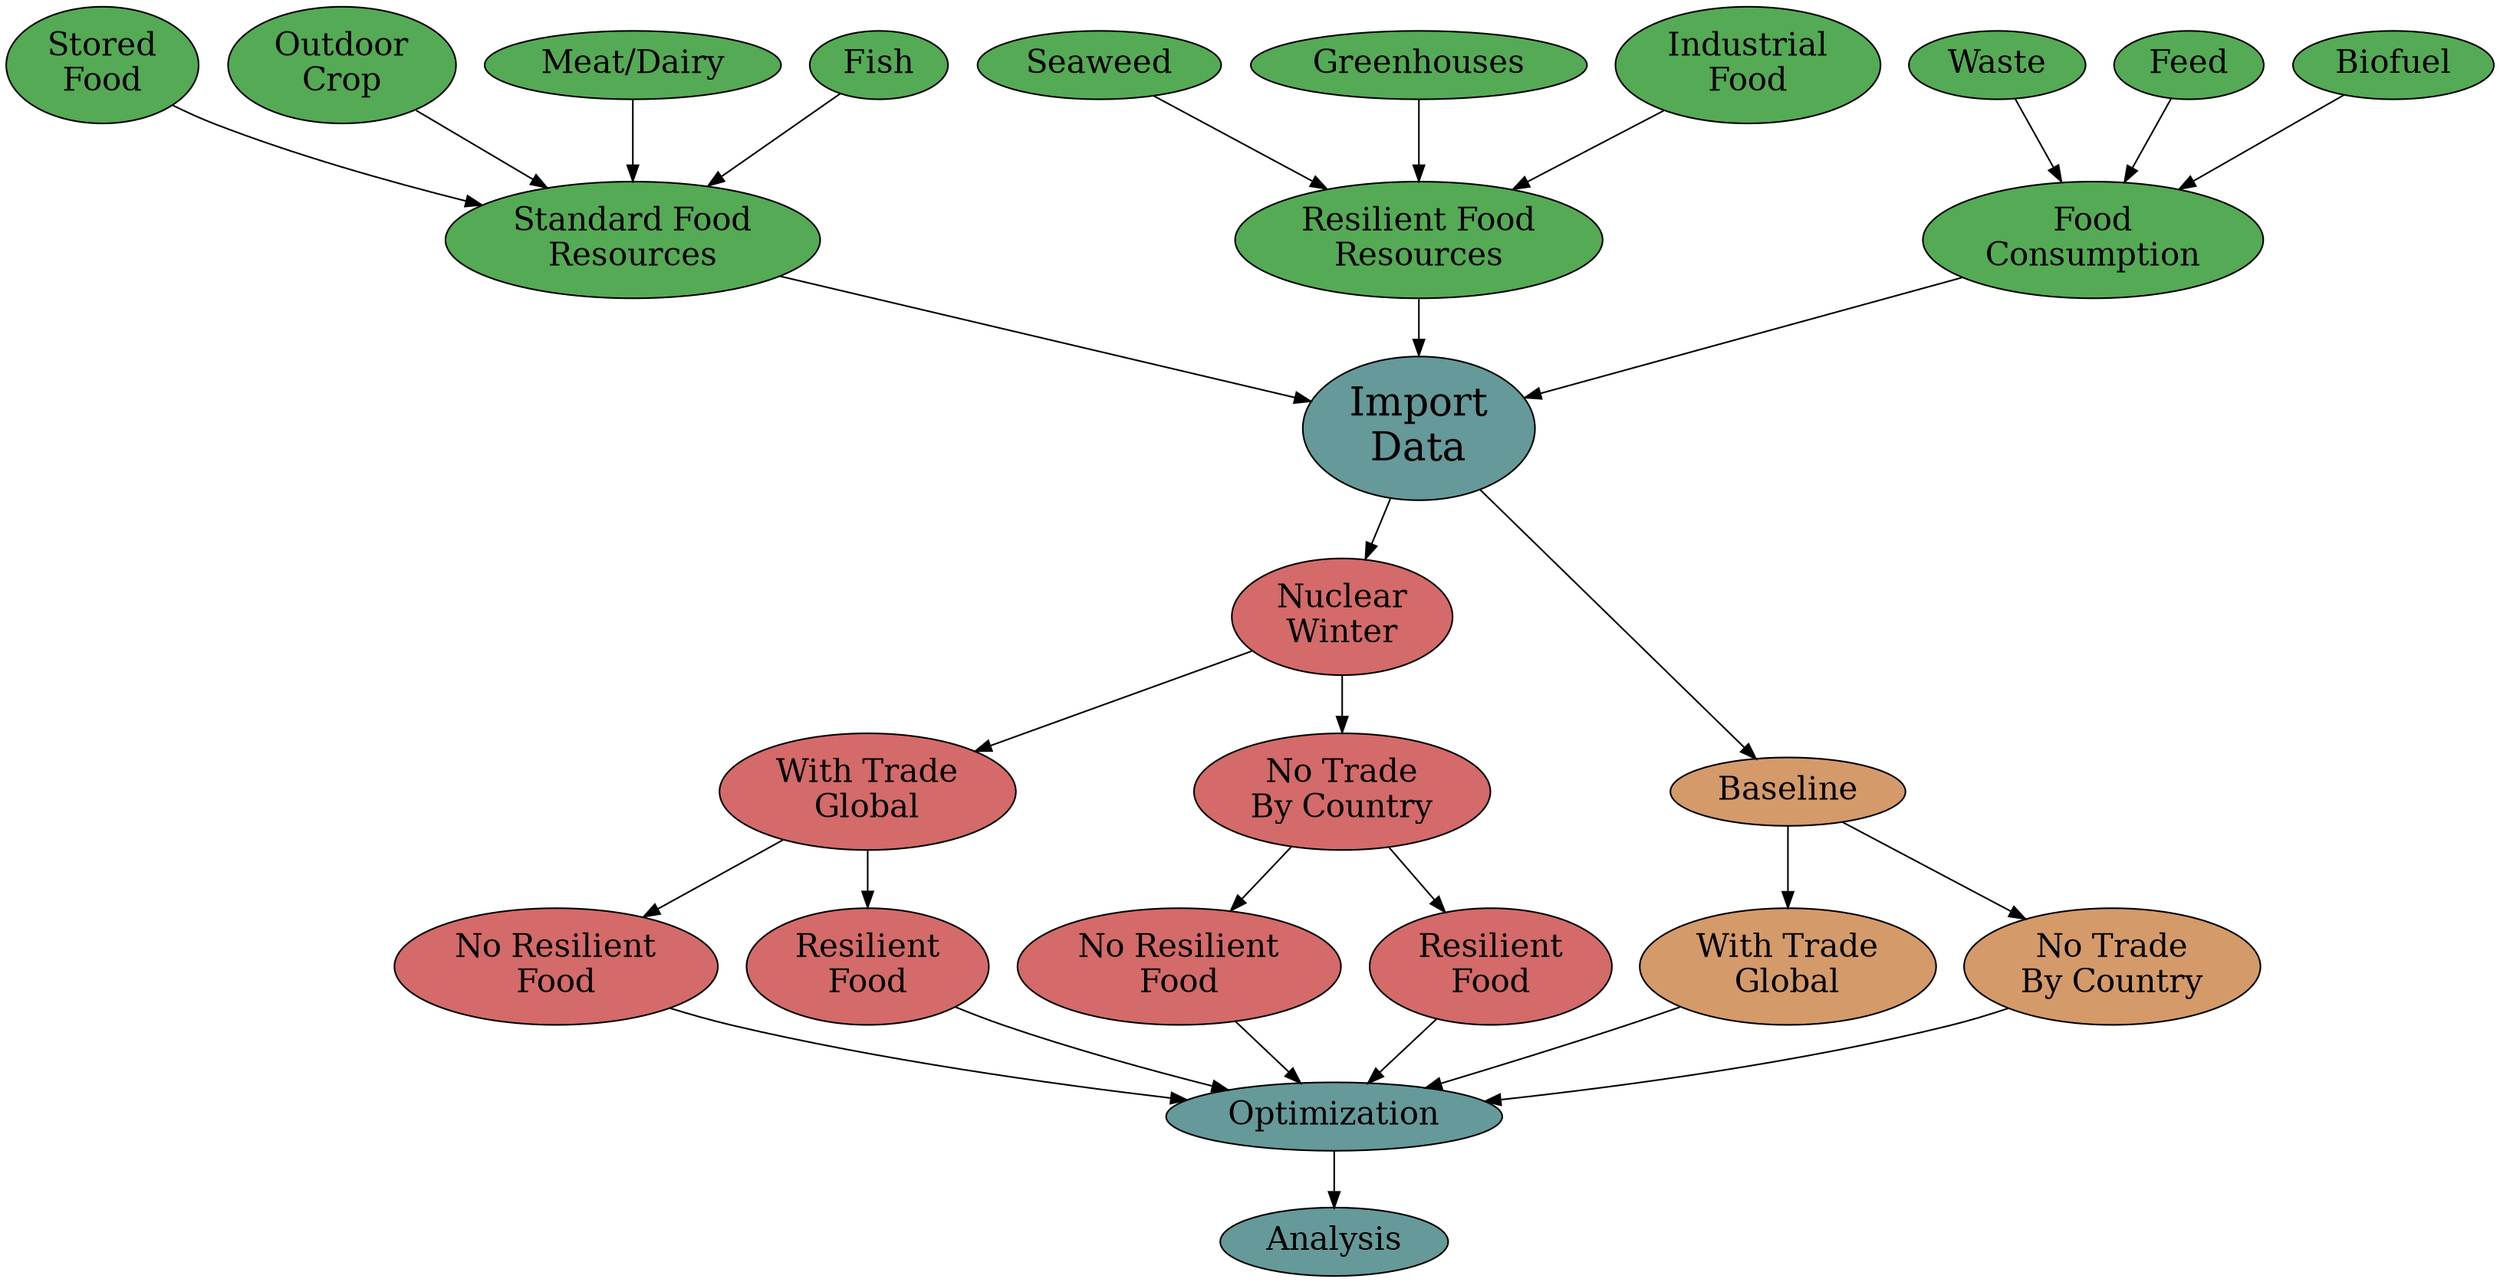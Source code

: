 digraph ModelOverview{
    // Food Consumption during normal times
    norm_consumption [label="Food\nConsumption", fontsize=20, style="filled",fillcolor="#55AA55"];
    Waste[style="filled", fillcolor="#55AA55",fontsize=20]
    Waste -> norm_consumption;
    Feed[style="filled", fillcolor="#55AA55",fontsize=20]
    Feed -> norm_consumption;
    Biofuel[style="filled", fillcolor="#55AA55", fontsize=20]
    Biofuel -> norm_consumption;

    // Food Ressources during Standard Times
    std_resources [label="Standard Food\nResources", style="filled",fontsize=20,fillcolor="#55AA55"];
    stored_food [label="Stored\nFood",style="filled", fontsize=20,fillcolor="#55AA55"];
    outdoor_crop [label="Outdoor\nCrop",style="filled",fontsize=20, fillcolor="#55AA55"];
    meat [label="Meat/Dairy",style="filled", fontsize=20,fillcolor="#55AA55"];
    Fish [style="filled",fontsize=20, fillcolor="#55AA55"]
    stored_food -> std_resources;
    outdoor_crop -> std_resources;
    meat -> std_resources;
    Fish -> std_resources;

    // Resilient Foods
    res_resources [label="Resilient Food\nResources", style="filled",fontsize=20,fillcolor="#55AA55"];
    Seaweed[style="filled",fontsize=20, fillcolor="#55AA55"]
    Seaweed -> res_resources;
    Greenhouses[style="filled",fontsize=20, fillcolor="#55AA55"]
    Greenhouses -> res_resources;
    industrial_food [label="Industrial\nFood",style="filled",fontsize=20, fillcolor="#55AA55"];
    industrial_food -> res_resources;

    // Link foods to the model
    model [label="Import\nData", fontsize=25, style="filled", fillcolor="#669999"];
    norm_consumption -> model;
    std_resources -> model;
    res_resources -> model;

    // Create base scenarios
    nw [label="Nuclear\nWinter",  fillcolor="#D46A6A",fontsize=20, style="filled"];
    Baseline [label="Baseline",  fillcolor="#D49A6A",fontsize=20, style="filled"];
    model -> Baseline;
    model -> nw;

    // Create 150 tg scenarios
    nw_trade [label="With Trade\nGlobal",  fillcolor="#D46A6A", fontsize=20,style="filled"];
    nw_no_trade [label="No Trade\nBy Country",  fillcolor="#D46A6A",fontsize=20, style="filled"];
    nw -> nw_trade;
    nw -> nw_no_trade;

    nw_trade_no_res_food [label="No Resilient\nFood", fontsize=20, fillcolor="#D46A6A", style="filled"];
    nw_trade_res_food [label="Resilient\nFood",  fontsize=20,fillcolor="#D46A6A", style="filled"];
    nw_no_trade_no_res_food [label="No Resilient\nFood",fontsize=20,  fillcolor="#D46A6A", style="filled"];
    nw_no_trade_res_food [label="Resilient\nFood", fontsize=20, fillcolor="#D46A6A", style="filled"];
    nw_trade -> nw_trade_no_res_food;
    nw_trade -> nw_trade_res_food;
    nw_no_trade -> nw_no_trade_no_res_food;
    nw_no_trade -> nw_no_trade_res_food;


    // Create baseline scenarios
    Baseline_trade [label="With Trade\nGlobal", fontsize=20, fillcolor="#D49A6A", style="filled"];
    Baseline_no_trade [label="No Trade\nBy Country",fontsize=20,  fillcolor="#D49A6A", style="filled"];
    Baseline -> Baseline_trade;
    Baseline -> Baseline_no_trade;


    // Link to optomization and analysis
    opt [label="Optimization",  style="filled", fontsize=20,fillcolor="#669999"];
    Baseline_trade -> opt;
    Baseline_no_trade -> opt;
    nw_trade_no_res_food -> opt;
    nw_trade_res_food -> opt;
    nw_no_trade_no_res_food -> opt;
    nw_no_trade_res_food -> opt;

    // Link to analysis
    analysis [label="Analysis",  style="filled",fontsize=20, fillcolor="#669999"];
    opt -> analysis;






}